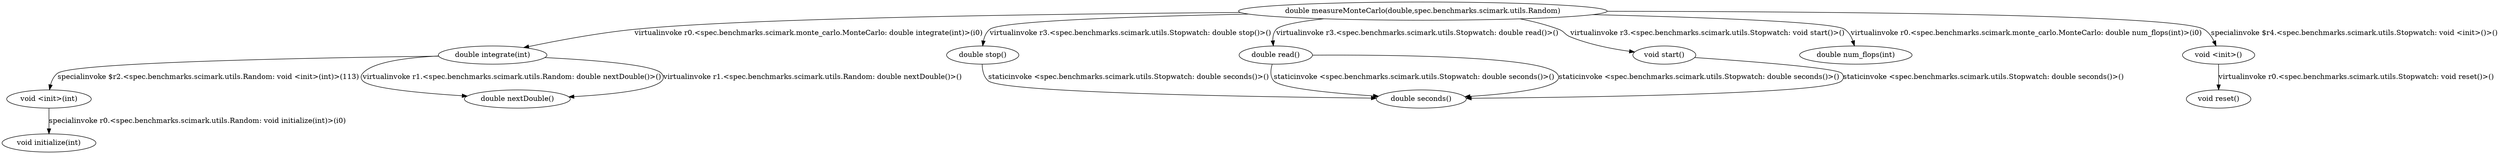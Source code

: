 digraph g {
3[label="double integrate(int)"]
9[label="double nextDouble()"]
7[label="double seconds()"]
2[label="void start()"]
10[label="void initialize(int)"]
4[label="double stop()"]
11[label="void reset()"]
0[label="double measureMonteCarlo(double,spec.benchmarks.scimark.utils.Random)"]
1[label="void <init>()"]
8[label="void <init>(int)"]
5[label="double num_flops(int)"]
6[label="double read()"]
0->1[label="specialinvoke $r4.<spec.benchmarks.scimark.utils.Stopwatch: void <init>()>()"]
0->2[label="virtualinvoke r3.<spec.benchmarks.scimark.utils.Stopwatch: void start()>()"]
0->3[label="virtualinvoke r0.<spec.benchmarks.scimark.monte_carlo.MonteCarlo: double integrate(int)>(i0)"]
0->4[label="virtualinvoke r3.<spec.benchmarks.scimark.utils.Stopwatch: double stop()>()"]
0->5[label="virtualinvoke r0.<spec.benchmarks.scimark.monte_carlo.MonteCarlo: double num_flops(int)>(i0)"]
0->6[label="virtualinvoke r3.<spec.benchmarks.scimark.utils.Stopwatch: double read()>()"]
2->7[label="staticinvoke <spec.benchmarks.scimark.utils.Stopwatch: double seconds()>()"]
4->7[label="staticinvoke <spec.benchmarks.scimark.utils.Stopwatch: double seconds()>()"]
3->8[label="specialinvoke $r2.<spec.benchmarks.scimark.utils.Random: void <init>(int)>(113)"]
3->9[label="virtualinvoke r1.<spec.benchmarks.scimark.utils.Random: double nextDouble()>()"]
3->9[label="virtualinvoke r1.<spec.benchmarks.scimark.utils.Random: double nextDouble()>()"]
6->7[label="staticinvoke <spec.benchmarks.scimark.utils.Stopwatch: double seconds()>()"]
6->7[label="staticinvoke <spec.benchmarks.scimark.utils.Stopwatch: double seconds()>()"]
8->10[label="specialinvoke r0.<spec.benchmarks.scimark.utils.Random: void initialize(int)>(i0)"]
1->11[label="virtualinvoke r0.<spec.benchmarks.scimark.utils.Stopwatch: void reset()>()"]
}